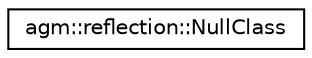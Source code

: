 digraph "圖形化之類別階層"
{
  edge [fontname="Helvetica",fontsize="10",labelfontname="Helvetica",labelfontsize="10"];
  node [fontname="Helvetica",fontsize="10",shape=record];
  rankdir="LR";
  Node1 [label="agm::reflection::NullClass",height=0.2,width=0.4,color="black", fillcolor="white", style="filled",URL="$classagm_1_1reflection_1_1_null_class.html",tooltip="Pseudo-class used when a class does not inherit from another class. "];
}

